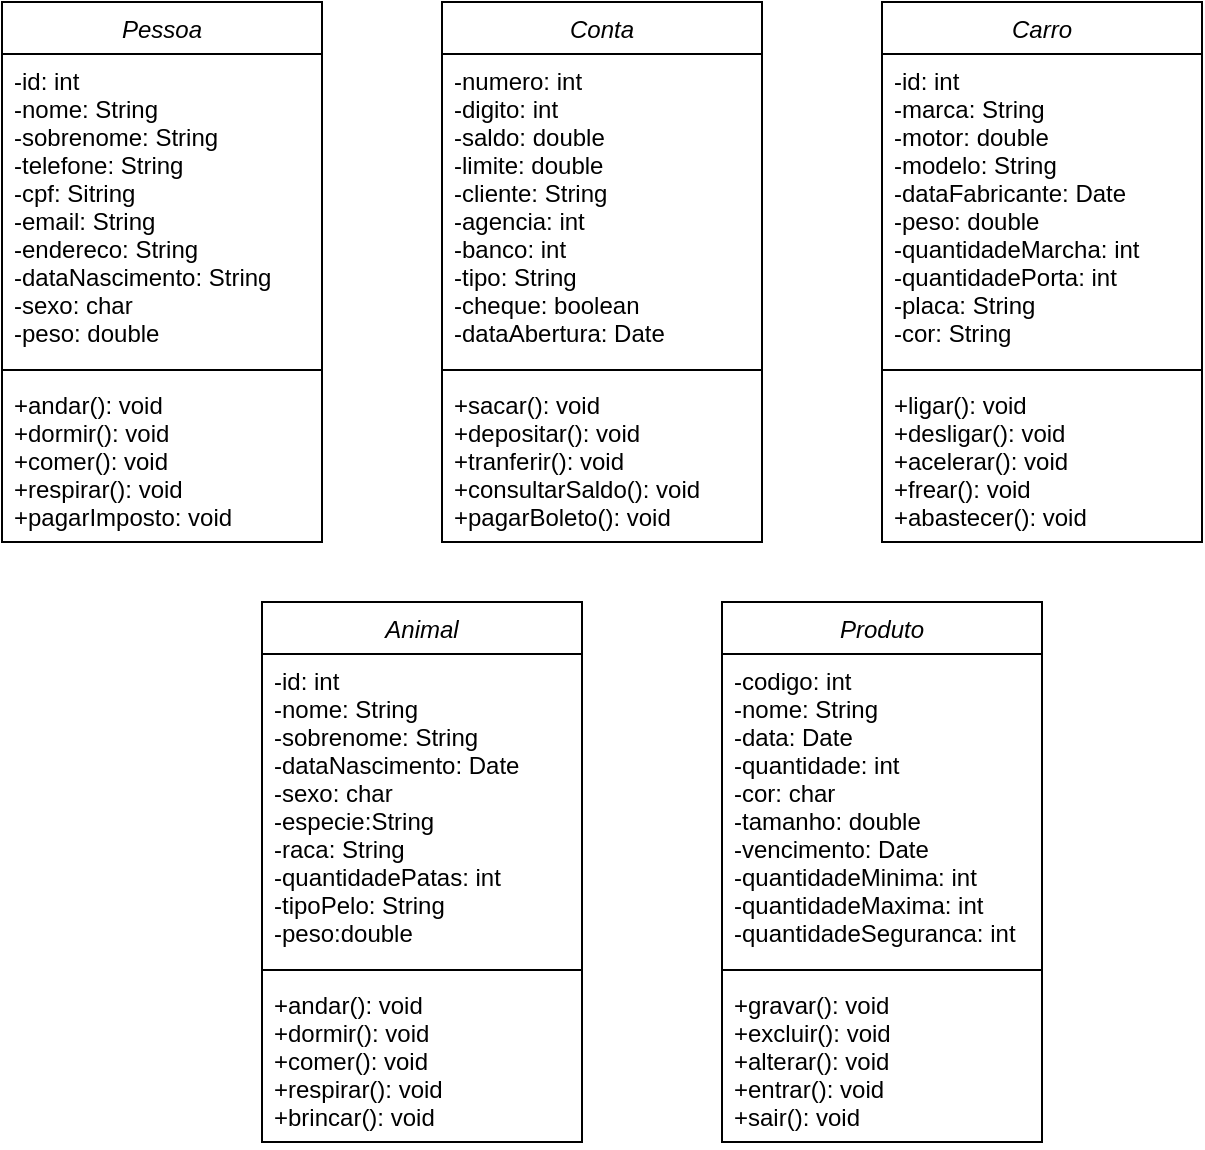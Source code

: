 <mxfile version="14.7.3" type="github">
  <diagram id="C5RBs43oDa-KdzZeNtuy" name="Page-1">
    <mxGraphModel dx="960" dy="591" grid="1" gridSize="10" guides="1" tooltips="1" connect="1" arrows="1" fold="1" page="1" pageScale="1" pageWidth="827" pageHeight="1169" math="0" shadow="0">
      <root>
        <mxCell id="WIyWlLk6GJQsqaUBKTNV-0" />
        <mxCell id="WIyWlLk6GJQsqaUBKTNV-1" parent="WIyWlLk6GJQsqaUBKTNV-0" />
        <mxCell id="zkfFHV4jXpPFQw0GAbJ--0" value="Pessoa" style="swimlane;fontStyle=2;align=center;verticalAlign=top;childLayout=stackLayout;horizontal=1;startSize=26;horizontalStack=0;resizeParent=1;resizeLast=0;collapsible=1;marginBottom=0;rounded=0;shadow=0;strokeWidth=1;" parent="WIyWlLk6GJQsqaUBKTNV-1" vertex="1">
          <mxGeometry x="150" y="90" width="160" height="270" as="geometry">
            <mxRectangle x="230" y="140" width="160" height="26" as="alternateBounds" />
          </mxGeometry>
        </mxCell>
        <mxCell id="zkfFHV4jXpPFQw0GAbJ--1" value="-id: int&#xa;-nome: String&#xa;-sobrenome: String&#xa;-telefone: String&#xa;-cpf: Sitring&#xa;-email: String&#xa;-endereco: String&#xa;-dataNascimento: String&#xa;-sexo: char&#xa;-peso: double" style="text;align=left;verticalAlign=top;spacingLeft=4;spacingRight=4;overflow=hidden;rotatable=0;points=[[0,0.5],[1,0.5]];portConstraint=eastwest;" parent="zkfFHV4jXpPFQw0GAbJ--0" vertex="1">
          <mxGeometry y="26" width="160" height="154" as="geometry" />
        </mxCell>
        <mxCell id="zkfFHV4jXpPFQw0GAbJ--4" value="" style="line;html=1;strokeWidth=1;align=left;verticalAlign=middle;spacingTop=-1;spacingLeft=3;spacingRight=3;rotatable=0;labelPosition=right;points=[];portConstraint=eastwest;" parent="zkfFHV4jXpPFQw0GAbJ--0" vertex="1">
          <mxGeometry y="180" width="160" height="8" as="geometry" />
        </mxCell>
        <mxCell id="zkfFHV4jXpPFQw0GAbJ--5" value="+andar(): void&#xa;+dormir(): void&#xa;+comer(): void&#xa;+respirar(): void&#xa;+pagarImposto: void" style="text;align=left;verticalAlign=top;spacingLeft=4;spacingRight=4;overflow=hidden;rotatable=0;points=[[0,0.5],[1,0.5]];portConstraint=eastwest;" parent="zkfFHV4jXpPFQw0GAbJ--0" vertex="1">
          <mxGeometry y="188" width="160" height="82" as="geometry" />
        </mxCell>
        <mxCell id="gGs3RCaZs9Rj7RqieJmo-0" value="Conta" style="swimlane;fontStyle=2;align=center;verticalAlign=top;childLayout=stackLayout;horizontal=1;startSize=26;horizontalStack=0;resizeParent=1;resizeLast=0;collapsible=1;marginBottom=0;rounded=0;shadow=0;strokeWidth=1;" vertex="1" parent="WIyWlLk6GJQsqaUBKTNV-1">
          <mxGeometry x="370" y="90" width="160" height="270" as="geometry">
            <mxRectangle x="230" y="140" width="160" height="26" as="alternateBounds" />
          </mxGeometry>
        </mxCell>
        <mxCell id="gGs3RCaZs9Rj7RqieJmo-1" value="-numero: int&#xa;-digito: int &#xa;-saldo: double&#xa;-limite: double&#xa;-cliente: String&#xa;-agencia: int &#xa;-banco: int &#xa;-tipo: String&#xa;-cheque: boolean&#xa;-dataAbertura: Date" style="text;align=left;verticalAlign=top;spacingLeft=4;spacingRight=4;overflow=hidden;rotatable=0;points=[[0,0.5],[1,0.5]];portConstraint=eastwest;" vertex="1" parent="gGs3RCaZs9Rj7RqieJmo-0">
          <mxGeometry y="26" width="160" height="154" as="geometry" />
        </mxCell>
        <mxCell id="gGs3RCaZs9Rj7RqieJmo-2" value="" style="line;html=1;strokeWidth=1;align=left;verticalAlign=middle;spacingTop=-1;spacingLeft=3;spacingRight=3;rotatable=0;labelPosition=right;points=[];portConstraint=eastwest;" vertex="1" parent="gGs3RCaZs9Rj7RqieJmo-0">
          <mxGeometry y="180" width="160" height="8" as="geometry" />
        </mxCell>
        <mxCell id="gGs3RCaZs9Rj7RqieJmo-3" value="+sacar(): void &#xa;+depositar(): void&#xa;+tranferir(): void&#xa;+consultarSaldo(): void&#xa;+pagarBoleto(): void&#xa;" style="text;align=left;verticalAlign=top;spacingLeft=4;spacingRight=4;overflow=hidden;rotatable=0;points=[[0,0.5],[1,0.5]];portConstraint=eastwest;" vertex="1" parent="gGs3RCaZs9Rj7RqieJmo-0">
          <mxGeometry y="188" width="160" height="82" as="geometry" />
        </mxCell>
        <mxCell id="gGs3RCaZs9Rj7RqieJmo-4" value="Carro" style="swimlane;fontStyle=2;align=center;verticalAlign=top;childLayout=stackLayout;horizontal=1;startSize=26;horizontalStack=0;resizeParent=1;resizeLast=0;collapsible=1;marginBottom=0;rounded=0;shadow=0;strokeWidth=1;" vertex="1" parent="WIyWlLk6GJQsqaUBKTNV-1">
          <mxGeometry x="590" y="90" width="160" height="270" as="geometry">
            <mxRectangle x="230" y="140" width="160" height="26" as="alternateBounds" />
          </mxGeometry>
        </mxCell>
        <mxCell id="gGs3RCaZs9Rj7RqieJmo-5" value="-id: int&#xa;-marca: String&#xa;-motor: double&#xa;-modelo: String&#xa;-dataFabricante: Date&#xa;-peso: double&#xa;-quantidadeMarcha: int&#xa;-quantidadePorta: int&#xa;-placa: String&#xa;-cor: String" style="text;align=left;verticalAlign=top;spacingLeft=4;spacingRight=4;overflow=hidden;rotatable=0;points=[[0,0.5],[1,0.5]];portConstraint=eastwest;" vertex="1" parent="gGs3RCaZs9Rj7RqieJmo-4">
          <mxGeometry y="26" width="160" height="154" as="geometry" />
        </mxCell>
        <mxCell id="gGs3RCaZs9Rj7RqieJmo-6" value="" style="line;html=1;strokeWidth=1;align=left;verticalAlign=middle;spacingTop=-1;spacingLeft=3;spacingRight=3;rotatable=0;labelPosition=right;points=[];portConstraint=eastwest;" vertex="1" parent="gGs3RCaZs9Rj7RqieJmo-4">
          <mxGeometry y="180" width="160" height="8" as="geometry" />
        </mxCell>
        <mxCell id="gGs3RCaZs9Rj7RqieJmo-7" value="+ligar(): void&#xa;+desligar(): void&#xa;+acelerar(): void&#xa;+frear(): void&#xa;+abastecer(): void" style="text;align=left;verticalAlign=top;spacingLeft=4;spacingRight=4;overflow=hidden;rotatable=0;points=[[0,0.5],[1,0.5]];portConstraint=eastwest;" vertex="1" parent="gGs3RCaZs9Rj7RqieJmo-4">
          <mxGeometry y="188" width="160" height="82" as="geometry" />
        </mxCell>
        <mxCell id="gGs3RCaZs9Rj7RqieJmo-8" value="Animal" style="swimlane;fontStyle=2;align=center;verticalAlign=top;childLayout=stackLayout;horizontal=1;startSize=26;horizontalStack=0;resizeParent=1;resizeLast=0;collapsible=1;marginBottom=0;rounded=0;shadow=0;strokeWidth=1;" vertex="1" parent="WIyWlLk6GJQsqaUBKTNV-1">
          <mxGeometry x="280" y="390" width="160" height="270" as="geometry">
            <mxRectangle x="230" y="140" width="160" height="26" as="alternateBounds" />
          </mxGeometry>
        </mxCell>
        <mxCell id="gGs3RCaZs9Rj7RqieJmo-9" value="-id: int&#xa;-nome: String	&#xa;-sobrenome: String&#xa;-dataNascimento: Date&#xa;-sexo: char&#xa;-especie:String&#xa;-raca: String&#xa;-quantidadePatas: int&#xa;-tipoPelo: String	&#xa;-peso:double" style="text;align=left;verticalAlign=top;spacingLeft=4;spacingRight=4;overflow=hidden;rotatable=0;points=[[0,0.5],[1,0.5]];portConstraint=eastwest;" vertex="1" parent="gGs3RCaZs9Rj7RqieJmo-8">
          <mxGeometry y="26" width="160" height="154" as="geometry" />
        </mxCell>
        <mxCell id="gGs3RCaZs9Rj7RqieJmo-10" value="" style="line;html=1;strokeWidth=1;align=left;verticalAlign=middle;spacingTop=-1;spacingLeft=3;spacingRight=3;rotatable=0;labelPosition=right;points=[];portConstraint=eastwest;" vertex="1" parent="gGs3RCaZs9Rj7RqieJmo-8">
          <mxGeometry y="180" width="160" height="8" as="geometry" />
        </mxCell>
        <mxCell id="gGs3RCaZs9Rj7RqieJmo-11" value="+andar(): void&#xa;+dormir(): void&#xa;+comer(): void&#xa;+respirar(): void&#xa;+brincar(): void" style="text;align=left;verticalAlign=top;spacingLeft=4;spacingRight=4;overflow=hidden;rotatable=0;points=[[0,0.5],[1,0.5]];portConstraint=eastwest;" vertex="1" parent="gGs3RCaZs9Rj7RqieJmo-8">
          <mxGeometry y="188" width="160" height="82" as="geometry" />
        </mxCell>
        <mxCell id="gGs3RCaZs9Rj7RqieJmo-12" value="Produto" style="swimlane;fontStyle=2;align=center;verticalAlign=top;childLayout=stackLayout;horizontal=1;startSize=26;horizontalStack=0;resizeParent=1;resizeLast=0;collapsible=1;marginBottom=0;rounded=0;shadow=0;strokeWidth=1;" vertex="1" parent="WIyWlLk6GJQsqaUBKTNV-1">
          <mxGeometry x="510" y="390" width="160" height="270" as="geometry">
            <mxRectangle x="230" y="140" width="160" height="26" as="alternateBounds" />
          </mxGeometry>
        </mxCell>
        <mxCell id="gGs3RCaZs9Rj7RqieJmo-13" value="-codigo: int&#xa;-nome: String&#xa;-data: Date&#xa;-quantidade: int&#xa;-cor: char&#xa;-tamanho: double&#xa;-vencimento: Date&#xa;-quantidadeMinima: int&#xa;-quantidadeMaxima: int&#xa;-quantidadeSeguranca: int" style="text;align=left;verticalAlign=top;spacingLeft=4;spacingRight=4;overflow=hidden;rotatable=0;points=[[0,0.5],[1,0.5]];portConstraint=eastwest;" vertex="1" parent="gGs3RCaZs9Rj7RqieJmo-12">
          <mxGeometry y="26" width="160" height="154" as="geometry" />
        </mxCell>
        <mxCell id="gGs3RCaZs9Rj7RqieJmo-14" value="" style="line;html=1;strokeWidth=1;align=left;verticalAlign=middle;spacingTop=-1;spacingLeft=3;spacingRight=3;rotatable=0;labelPosition=right;points=[];portConstraint=eastwest;" vertex="1" parent="gGs3RCaZs9Rj7RqieJmo-12">
          <mxGeometry y="180" width="160" height="8" as="geometry" />
        </mxCell>
        <mxCell id="gGs3RCaZs9Rj7RqieJmo-15" value="+gravar(): void&#xa;+excluir(): void&#xa;+alterar(): void&#xa;+entrar(): void&#xa;+sair(): void" style="text;align=left;verticalAlign=top;spacingLeft=4;spacingRight=4;overflow=hidden;rotatable=0;points=[[0,0.5],[1,0.5]];portConstraint=eastwest;" vertex="1" parent="gGs3RCaZs9Rj7RqieJmo-12">
          <mxGeometry y="188" width="160" height="82" as="geometry" />
        </mxCell>
      </root>
    </mxGraphModel>
  </diagram>
</mxfile>
